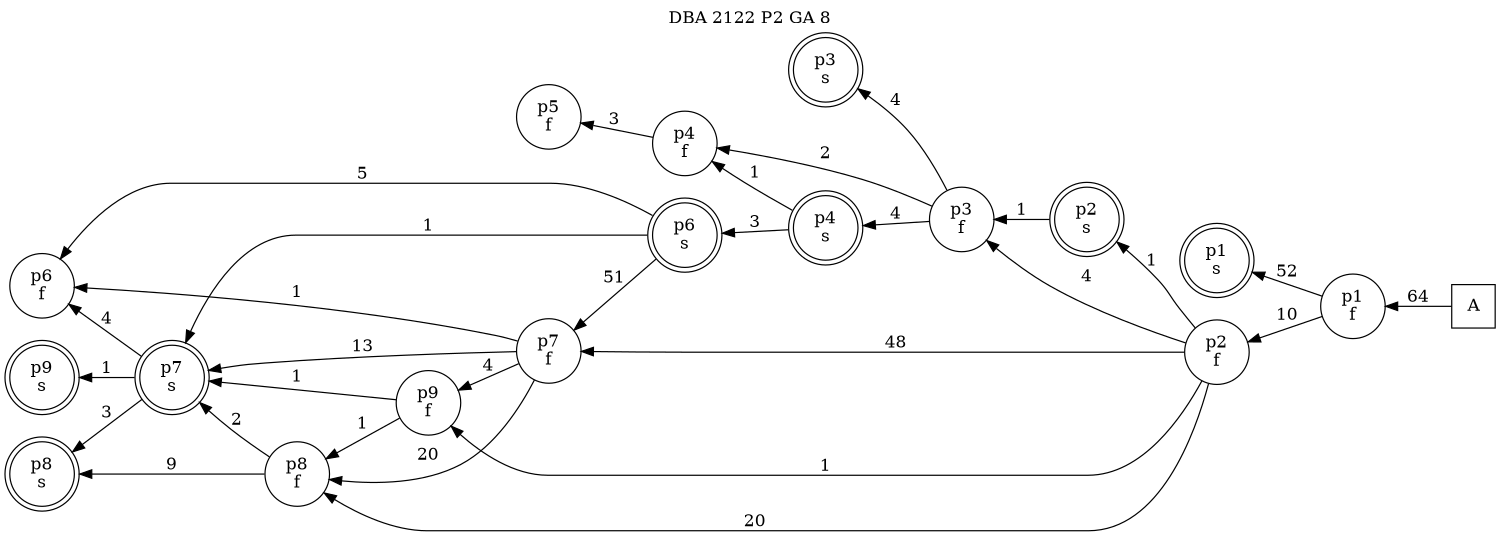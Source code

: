 digraph DBA_2122_P2_GA_8_GOOD {
labelloc="tl"
label= " DBA 2122 P2 GA 8 "
rankdir="RL";
graph [ size=" 10 , 10 !"]

"A" [shape="square" label="A"]
"p1_f" [shape="circle" label="p1
f"]
"p1_s" [shape="doublecircle" label="p1
s"]
"p2_f" [shape="circle" label="p2
f"]
"p2_s" [shape="doublecircle" label="p2
s"]
"p3_f" [shape="circle" label="p3
f"]
"p3_s" [shape="doublecircle" label="p3
s"]
"p4_f" [shape="circle" label="p4
f"]
"p4_s" [shape="doublecircle" label="p4
s"]
"p5_f" [shape="circle" label="p5
f"]
"p6_s" [shape="doublecircle" label="p6
s"]
"p7_f" [shape="circle" label="p7
f"]
"p7_s" [shape="doublecircle" label="p7
s"]
"p6_f" [shape="circle" label="p6
f"]
"p9_f" [shape="circle" label="p9
f"]
"p8_f" [shape="circle" label="p8
f"]
"p8_s" [shape="doublecircle" label="p8
s"]
"p9_s" [shape="doublecircle" label="p9
s"]
"A" -> "p1_f" [ label=64]
"p1_f" -> "p1_s" [ label=52]
"p1_f" -> "p2_f" [ label=10]
"p2_f" -> "p2_s" [ label=1]
"p2_f" -> "p3_f" [ label=4]
"p2_f" -> "p7_f" [ label=48]
"p2_f" -> "p9_f" [ label=1]
"p2_f" -> "p8_f" [ label=20]
"p2_s" -> "p3_f" [ label=1]
"p3_f" -> "p3_s" [ label=4]
"p3_f" -> "p4_f" [ label=2]
"p3_f" -> "p4_s" [ label=4]
"p4_f" -> "p5_f" [ label=3]
"p4_s" -> "p4_f" [ label=1]
"p4_s" -> "p6_s" [ label=3]
"p6_s" -> "p7_f" [ label=51]
"p6_s" -> "p7_s" [ label=1]
"p6_s" -> "p6_f" [ label=5]
"p7_f" -> "p7_s" [ label=13]
"p7_f" -> "p6_f" [ label=1]
"p7_f" -> "p9_f" [ label=4]
"p7_f" -> "p8_f" [ label=20]
"p7_s" -> "p6_f" [ label=4]
"p7_s" -> "p8_s" [ label=3]
"p7_s" -> "p9_s" [ label=1]
"p9_f" -> "p7_s" [ label=1]
"p9_f" -> "p8_f" [ label=1]
"p8_f" -> "p7_s" [ label=2]
"p8_f" -> "p8_s" [ label=9]
}
